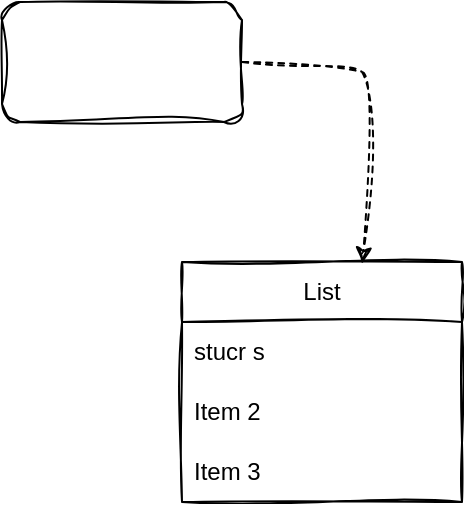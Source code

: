 <mxfile version="24.4.3" type="github" pages="3">
  <diagram name="第 1 页" id="lusD07U8qm4CnRnHMBhV">
    <mxGraphModel dx="954" dy="518" grid="1" gridSize="10" guides="1" tooltips="1" connect="1" arrows="1" fold="1" page="1" pageScale="1" pageWidth="827" pageHeight="1169" math="0" shadow="0">
      <root>
        <mxCell id="0" />
        <mxCell id="1" parent="0" />
        <mxCell id="HgZsM_6zQbQMxV9CHbU4-1" value="" style="rounded=1;whiteSpace=wrap;html=1;sketch=1;hachureGap=4;jiggle=2;curveFitting=1;" parent="1" vertex="1">
          <mxGeometry x="230" y="280" width="120" height="60" as="geometry" />
        </mxCell>
        <mxCell id="HgZsM_6zQbQMxV9CHbU4-2" value="" style="curved=1;endArrow=classic;html=1;rounded=0;sketch=1;hachureGap=4;jiggle=2;curveFitting=1;entryX=0.643;entryY=0.008;entryDx=0;entryDy=0;entryPerimeter=0;dashed=1;" parent="1" target="HgZsM_6zQbQMxV9CHbU4-31" edge="1">
          <mxGeometry width="50" height="50" relative="1" as="geometry">
            <mxPoint x="350" y="310" as="sourcePoint" />
            <mxPoint x="430" y="260" as="targetPoint" />
            <Array as="points">
              <mxPoint x="400" y="310" />
              <mxPoint x="420" y="320" />
            </Array>
          </mxGeometry>
        </mxCell>
        <mxCell id="HgZsM_6zQbQMxV9CHbU4-31" value="List" style="swimlane;fontStyle=0;childLayout=stackLayout;horizontal=1;startSize=30;horizontalStack=0;resizeParent=1;resizeParentMax=0;resizeLast=0;collapsible=1;marginBottom=0;whiteSpace=wrap;html=1;sketch=1;hachureGap=4;jiggle=2;curveFitting=1;" parent="1" vertex="1">
          <mxGeometry x="320" y="410" width="140" height="120" as="geometry" />
        </mxCell>
        <mxCell id="HgZsM_6zQbQMxV9CHbU4-32" value="stucr s" style="text;strokeColor=none;fillColor=none;align=left;verticalAlign=middle;spacingLeft=4;spacingRight=4;overflow=hidden;points=[[0,0.5],[1,0.5]];portConstraint=eastwest;rotatable=0;whiteSpace=wrap;html=1;" parent="HgZsM_6zQbQMxV9CHbU4-31" vertex="1">
          <mxGeometry y="30" width="140" height="30" as="geometry" />
        </mxCell>
        <mxCell id="HgZsM_6zQbQMxV9CHbU4-33" value="Item 2" style="text;strokeColor=none;fillColor=none;align=left;verticalAlign=middle;spacingLeft=4;spacingRight=4;overflow=hidden;points=[[0,0.5],[1,0.5]];portConstraint=eastwest;rotatable=0;whiteSpace=wrap;html=1;" parent="HgZsM_6zQbQMxV9CHbU4-31" vertex="1">
          <mxGeometry y="60" width="140" height="30" as="geometry" />
        </mxCell>
        <mxCell id="HgZsM_6zQbQMxV9CHbU4-34" value="Item 3" style="text;strokeColor=none;fillColor=none;align=left;verticalAlign=middle;spacingLeft=4;spacingRight=4;overflow=hidden;points=[[0,0.5],[1,0.5]];portConstraint=eastwest;rotatable=0;whiteSpace=wrap;html=1;" parent="HgZsM_6zQbQMxV9CHbU4-31" vertex="1">
          <mxGeometry y="90" width="140" height="30" as="geometry" />
        </mxCell>
      </root>
    </mxGraphModel>
  </diagram>
  <diagram id="jq6SIGFgMDeIeVyOXHnD" name="第 2 页" />
  <diagram id="UaPmwZCsvPBbYXTNr_Vi" name="ebpf">
    <mxGraphModel dx="1947" dy="1677" grid="0" gridSize="10" guides="1" tooltips="1" connect="1" arrows="1" fold="1" page="1" pageScale="1" pageWidth="827" pageHeight="1169" math="0" shadow="0">
      <root>
        <mxCell id="0" />
        <mxCell id="1" parent="0" />
        <mxCell id="xdMaiT-jXGN7BehSS-hr-2" value="cgroup_bpf_link_attach" style="text;html=1;align=center;verticalAlign=middle;resizable=0;points=[];autosize=1;strokeColor=#d79b00;fillColor=#ffe6cc;" vertex="1" parent="1">
          <mxGeometry x="20" y="191" width="142" height="26" as="geometry" />
        </mxCell>
        <mxCell id="xdMaiT-jXGN7BehSS-hr-8" value="&lt;div&gt;&amp;nbsp;cgroup_bpf_attach(struct cgroup *cgrp,&lt;/div&gt;&lt;div&gt;&lt;span style=&quot;white-space-collapse: collapse;&quot;&gt;&lt;span style=&quot;white-space-collapse: preserve;&quot;&gt;&#x9;&#x9;&#x9;&lt;/span&gt;&amp;nbsp; &amp;nbsp; &amp;nbsp;struct bpf_prog *prog, struct bpf_prog *replace_prog,&lt;/span&gt;&lt;/div&gt;&lt;div&gt;&lt;span style=&quot;white-space-collapse: collapse;&quot;&gt;&lt;span style=&quot;white-space-collapse: preserve;&quot;&gt;&#x9;&#x9;&#x9;&lt;/span&gt;&amp;nbsp; &amp;nbsp; &amp;nbsp;struct bpf_cgroup_link *link,&lt;/span&gt;&lt;/div&gt;&lt;div&gt;&lt;span style=&quot;white-space-collapse: collapse;&quot;&gt;&lt;span style=&quot;white-space-collapse: preserve;&quot;&gt;&#x9;&#x9;&#x9;&lt;/span&gt;&amp;nbsp; &amp;nbsp; &amp;nbsp;enum bpf_attach_type type,&lt;/span&gt;&lt;/div&gt;&lt;div&gt;&lt;span style=&quot;white-space-collapse: collapse;&quot;&gt;&lt;span style=&quot;white-space-collapse: preserve;&quot;&gt;&#x9;&#x9;&#x9;&lt;/span&gt;&amp;nbsp; &amp;nbsp; &amp;nbsp;u32 flags) {&lt;/span&gt;&lt;/div&gt;&lt;div&gt;&lt;span style=&quot;white-space-collapse: collapse;&quot;&gt;&lt;span style=&quot;white-space: pre;&quot;&gt;&#x9;&lt;/span&gt;&lt;br&gt;&lt;/span&gt;&lt;/div&gt;&lt;div&gt;&lt;span style=&quot;white-space-collapse: collapse;&quot;&gt;&lt;span style=&quot;white-space: pre;&quot;&gt;&#x9;&lt;/span&gt;// 通过btf_id 找到cgrpup attach type&lt;br&gt;&lt;/span&gt;&lt;span style=&quot;background-color: initial;&quot;&gt;&lt;span style=&quot;white-space: pre;&quot;&gt;&#x9;&lt;/span&gt;atype = bpf_cgroup_atype_find(type, new_prog-&amp;gt;aux-&amp;gt;attach_btf_id)&lt;/span&gt;&lt;/div&gt;&lt;div&gt;&lt;span style=&quot;background-color: initial;&quot;&gt;&lt;span style=&quot;white-space: pre;&quot;&gt;&#x9;&lt;/span&gt;// 通过type找到对应的progs&lt;br&gt;&lt;/span&gt;&lt;/div&gt;&lt;div&gt;&lt;span style=&quot;white-space: pre;&quot;&gt;&#x9;&lt;/span&gt;&lt;span style=&quot;background-color: initial;&quot;&gt;progs = &amp;amp;cgrp-&amp;gt;bpf.progs[atype];&lt;/span&gt;&lt;br&gt;&lt;/div&gt;&lt;div&gt;&lt;span style=&quot;background-color: initial;&quot;&gt;&lt;br&gt;&lt;/span&gt;&lt;/div&gt;&lt;div&gt;&lt;span style=&quot;background-color: initial;&quot;&gt;&lt;span style=&quot;white-space: pre;&quot;&gt;&#x9;&lt;/span&gt;&lt;br&gt;&lt;/span&gt;&lt;span style=&quot;background-color: initial;&quot;&gt;&lt;span style=&quot;white-space: pre;&quot;&gt;&#x9;&lt;/span&gt;pl-&amp;gt;prog = prog;&amp;nbsp;&lt;/span&gt;&lt;/div&gt;&lt;div&gt;&lt;span style=&quot;background-color: initial;&quot;&gt;&lt;span style=&quot;white-space: pre;&quot;&gt;&#x9;&lt;/span&gt;&amp;nbsp;pl-&amp;gt;link = link;&lt;/span&gt;&lt;/div&gt;&lt;div&gt;&lt;span style=&quot;background-color: initial;&quot;&gt;}&lt;/span&gt;&lt;/div&gt;" style="text;html=1;align=left;verticalAlign=middle;resizable=0;points=[];autosize=1;strokeColor=#b85450;fillColor=#f8cecc;" vertex="1" parent="1">
          <mxGeometry x="-58" y="292" width="410" height="228" as="geometry" />
        </mxCell>
        <mxCell id="xdMaiT-jXGN7BehSS-hr-9" style="edgeStyle=orthogonalEdgeStyle;rounded=0;orthogonalLoop=1;jettySize=auto;html=1;entryX=0.47;entryY=-0.077;entryDx=0;entryDy=0;entryPerimeter=0;" edge="1" parent="1" source="xdMaiT-jXGN7BehSS-hr-2" target="xdMaiT-jXGN7BehSS-hr-8">
          <mxGeometry relative="1" as="geometry" />
        </mxCell>
        <mxCell id="xdMaiT-jXGN7BehSS-hr-12" style="edgeStyle=orthogonalEdgeStyle;rounded=0;orthogonalLoop=1;jettySize=auto;html=1;" edge="1" parent="1" source="xdMaiT-jXGN7BehSS-hr-10" target="xdMaiT-jXGN7BehSS-hr-11">
          <mxGeometry relative="1" as="geometry" />
        </mxCell>
        <mxCell id="xdMaiT-jXGN7BehSS-hr-10" value="cgroup_bpf_prog_attach" style="text;html=1;align=center;verticalAlign=middle;resizable=0;points=[];autosize=1;strokeColor=#6c8ebf;fillColor=#dae8fc;" vertex="1" parent="1">
          <mxGeometry x="216" y="139" width="148" height="26" as="geometry" />
        </mxCell>
        <mxCell id="xdMaiT-jXGN7BehSS-hr-36" style="edgeStyle=orthogonalEdgeStyle;rounded=0;orthogonalLoop=1;jettySize=auto;html=1;" edge="1" parent="1" source="xdMaiT-jXGN7BehSS-hr-11">
          <mxGeometry relative="1" as="geometry">
            <mxPoint x="205.5" y="293.5" as="targetPoint" />
          </mxGeometry>
        </mxCell>
        <mxCell id="xdMaiT-jXGN7BehSS-hr-11" value="cgroup_bpf_attach" style="text;html=1;align=center;verticalAlign=middle;resizable=0;points=[];autosize=1;strokeColor=#b85450;fillColor=#f8cecc;" vertex="1" parent="1">
          <mxGeometry x="213" y="200" width="117" height="26" as="geometry" />
        </mxCell>
        <mxCell id="xdMaiT-jXGN7BehSS-hr-15" style="edgeStyle=orthogonalEdgeStyle;rounded=0;orthogonalLoop=1;jettySize=auto;html=1;" edge="1" parent="1" source="xdMaiT-jXGN7BehSS-hr-14" target="xdMaiT-jXGN7BehSS-hr-10">
          <mxGeometry relative="1" as="geometry" />
        </mxCell>
        <mxCell id="xdMaiT-jXGN7BehSS-hr-14" value="bpf_prog_attach" style="text;html=1;align=center;verticalAlign=middle;resizable=0;points=[];autosize=1;strokeColor=#d6b656;fillColor=#fff2cc;" vertex="1" parent="1">
          <mxGeometry x="237.5" y="86" width="105" height="26" as="geometry" />
        </mxCell>
        <mxCell id="xdMaiT-jXGN7BehSS-hr-17" style="edgeStyle=orthogonalEdgeStyle;rounded=0;orthogonalLoop=1;jettySize=auto;html=1;" edge="1" parent="1" source="xdMaiT-jXGN7BehSS-hr-16" target="xdMaiT-jXGN7BehSS-hr-14">
          <mxGeometry relative="1" as="geometry" />
        </mxCell>
        <mxCell id="xdMaiT-jXGN7BehSS-hr-16" value="__sys_bpf&lt;div&gt;case BPF_PROG_ATTACH:&lt;br&gt;&lt;/div&gt;" style="text;html=1;align=center;verticalAlign=middle;resizable=0;points=[];autosize=1;strokeColor=#d6b656;fillColor=#fff2cc;" vertex="1" parent="1">
          <mxGeometry x="257" y="12" width="168" height="41" as="geometry" />
        </mxCell>
        <mxCell id="xdMaiT-jXGN7BehSS-hr-18" value="link_create" style="text;html=1;align=center;verticalAlign=middle;resizable=0;points=[];autosize=1;strokeColor=#6c8ebf;fillColor=#dae8fc;" vertex="1" parent="1">
          <mxGeometry x="32" y="130" width="76" height="26" as="geometry" />
        </mxCell>
        <mxCell id="xdMaiT-jXGN7BehSS-hr-19" style="edgeStyle=orthogonalEdgeStyle;rounded=0;orthogonalLoop=1;jettySize=auto;html=1;entryX=0.352;entryY=-0.038;entryDx=0;entryDy=0;entryPerimeter=0;" edge="1" parent="1" source="xdMaiT-jXGN7BehSS-hr-18" target="xdMaiT-jXGN7BehSS-hr-2">
          <mxGeometry relative="1" as="geometry" />
        </mxCell>
        <mxCell id="xdMaiT-jXGN7BehSS-hr-21" style="edgeStyle=orthogonalEdgeStyle;rounded=0;orthogonalLoop=1;jettySize=auto;html=1;" edge="1" parent="1" source="xdMaiT-jXGN7BehSS-hr-20" target="xdMaiT-jXGN7BehSS-hr-18">
          <mxGeometry relative="1" as="geometry" />
        </mxCell>
        <mxCell id="xdMaiT-jXGN7BehSS-hr-20" value="__sys_bpf&lt;div&gt;case BPF_LINK_CREATE&lt;br&gt;&lt;/div&gt;" style="text;html=1;align=center;verticalAlign=middle;resizable=0;points=[];autosize=1;strokeColor=#82b366;fillColor=#d5e8d4;" vertex="1" parent="1">
          <mxGeometry x="-25" y="57" width="158" height="41" as="geometry" />
        </mxCell>
        <mxCell id="xdMaiT-jXGN7BehSS-hr-23" style="edgeStyle=orthogonalEdgeStyle;rounded=0;orthogonalLoop=1;jettySize=auto;html=1;" edge="1" parent="1" source="xdMaiT-jXGN7BehSS-hr-22" target="xdMaiT-jXGN7BehSS-hr-2">
          <mxGeometry relative="1" as="geometry" />
        </mxCell>
        <mxCell id="xdMaiT-jXGN7BehSS-hr-22" value="&lt;div&gt;case BPF_PROG_TYPE_CGROUP_SKB:&lt;/div&gt;&lt;div&gt;&lt;span style=&quot;white-space-collapse: collapse;&quot;&gt;&lt;span style=&quot;white-space-collapse: preserve;&quot;&gt;&#x9;&lt;/span&gt;case BPF_PROG_TYPE_CGROUP_SOCK:&lt;/span&gt;&lt;/div&gt;&lt;div&gt;&lt;span style=&quot;white-space-collapse: collapse;&quot;&gt;&lt;span style=&quot;white-space-collapse: preserve;&quot;&gt;&#x9;&lt;/span&gt;case BPF_PROG_TYPE_CGROUP_SOCK_ADDR:&lt;/span&gt;&lt;/div&gt;&lt;div&gt;&lt;span style=&quot;white-space-collapse: collapse;&quot;&gt;&lt;span style=&quot;white-space-collapse: preserve;&quot;&gt;&#x9;&lt;/span&gt;case BPF_PROG_TYPE_SOCK_OPS:&lt;/span&gt;&lt;/div&gt;&lt;div&gt;&lt;span style=&quot;white-space-collapse: collapse;&quot;&gt;&lt;span style=&quot;white-space-collapse: preserve;&quot;&gt;&#x9;&lt;/span&gt;case BPF_PROG_TYPE_CGROUP_DEVICE:&lt;/span&gt;&lt;/div&gt;&lt;div&gt;&lt;span style=&quot;white-space-collapse: collapse;&quot;&gt;&lt;span style=&quot;white-space-collapse: preserve;&quot;&gt;&#x9;&lt;/span&gt;case BPF_PROG_TYPE_CGROUP_SYSCTL:&lt;/span&gt;&lt;/div&gt;&lt;div&gt;&lt;span style=&quot;white-space-collapse: collapse;&quot;&gt;&lt;span style=&quot;white-space-collapse: preserve;&quot;&gt;&#x9;&lt;/span&gt;case BPF_PROG_TYPE_CGROUP_SOCKOPT:&lt;/span&gt;&lt;/div&gt;" style="text;html=1;align=left;verticalAlign=middle;resizable=0;points=[];autosize=1;strokeColor=#d79b00;fillColor=#ffe6cc;" vertex="1" parent="1">
          <mxGeometry x="-374" y="123" width="321" height="113" as="geometry" />
        </mxCell>
        <mxCell id="xdMaiT-jXGN7BehSS-hr-25" style="edgeStyle=orthogonalEdgeStyle;rounded=0;orthogonalLoop=1;jettySize=auto;html=1;" edge="1" parent="1" source="xdMaiT-jXGN7BehSS-hr-24" target="xdMaiT-jXGN7BehSS-hr-10">
          <mxGeometry relative="1" as="geometry" />
        </mxCell>
        <mxCell id="xdMaiT-jXGN7BehSS-hr-24" value="&lt;div&gt;case BPF_PROG_TYPE_CGROUP_DEVICE:&lt;/div&gt;&lt;div&gt;&lt;span style=&quot;white-space-collapse: collapse;&quot;&gt;&lt;span style=&quot;white-space-collapse: preserve;&quot;&gt;&#x9;&lt;/span&gt;case BPF_PROG_TYPE_CGROUP_SKB:&lt;/span&gt;&lt;/div&gt;&lt;div&gt;&lt;span style=&quot;white-space-collapse: collapse;&quot;&gt;&lt;span style=&quot;white-space-collapse: preserve;&quot;&gt;&#x9;&lt;/span&gt;case BPF_PROG_TYPE_CGROUP_SOCK:&lt;/span&gt;&lt;/div&gt;&lt;div&gt;&lt;span style=&quot;white-space-collapse: collapse;&quot;&gt;&lt;span style=&quot;white-space-collapse: preserve;&quot;&gt;&#x9;&lt;/span&gt;case BPF_PROG_TYPE_CGROUP_SOCK_ADDR:&lt;/span&gt;&lt;/div&gt;&lt;div&gt;&lt;span style=&quot;white-space-collapse: collapse;&quot;&gt;&lt;span style=&quot;white-space-collapse: preserve;&quot;&gt;&#x9;&lt;/span&gt;case BPF_PROG_TYPE_CGROUP_SOCKOPT:&lt;/span&gt;&lt;/div&gt;&lt;div&gt;&lt;span style=&quot;white-space-collapse: collapse;&quot;&gt;&lt;span style=&quot;white-space-collapse: preserve;&quot;&gt;&#x9;&lt;/span&gt;case BPF_PROG_TYPE_CGROUP_SYSCTL:&lt;/span&gt;&lt;/div&gt;&lt;div&gt;&lt;span style=&quot;white-space-collapse: collapse;&quot;&gt;&lt;span style=&quot;white-space-collapse: preserve;&quot;&gt;&#x9;&lt;/span&gt;case BPF_PROG_TYPE_SOCK_OPS:&lt;/span&gt;&lt;/div&gt;&lt;div&gt;&lt;span style=&quot;white-space-collapse: collapse;&quot;&gt;&lt;span style=&quot;white-space-collapse: preserve;&quot;&gt;&#x9;&lt;/span&gt;case BPF_PROG_TYPE_LSM:&lt;/span&gt;&lt;/div&gt;" style="text;html=1;align=left;verticalAlign=middle;resizable=0;points=[];autosize=1;strokeColor=#82b366;fillColor=#d5e8d4;" vertex="1" parent="1">
          <mxGeometry x="414" y="76" width="321" height="127" as="geometry" />
        </mxCell>
        <mxCell id="xdMaiT-jXGN7BehSS-hr-28" style="edgeStyle=orthogonalEdgeStyle;rounded=0;orthogonalLoop=1;jettySize=auto;html=1;" edge="1" parent="1" source="xdMaiT-jXGN7BehSS-hr-26" target="xdMaiT-jXGN7BehSS-hr-27">
          <mxGeometry relative="1" as="geometry" />
        </mxCell>
        <mxCell id="xdMaiT-jXGN7BehSS-hr-26" value="&lt;b&gt;struct cgroup &lt;/b&gt;{&lt;div&gt;// used to store eBPF prograsm&lt;/div&gt;&lt;div&gt;struct cgroup_btf bpf;&lt;/div&gt;&lt;div&gt;}&lt;/div&gt;" style="text;html=1;align=left;verticalAlign=middle;resizable=0;points=[];autosize=1;strokeColor=#d6b656;fillColor=#fff2cc;" vertex="1" parent="1">
          <mxGeometry x="-169" y="-136" width="185" height="70" as="geometry" />
        </mxCell>
        <mxCell id="xdMaiT-jXGN7BehSS-hr-27" value="&lt;div&gt;&lt;b&gt;struct cgroup_bpf&lt;/b&gt; {&lt;/div&gt;&lt;div&gt;&lt;span style=&quot;white-space-collapse: collapse;&quot;&gt;&lt;span style=&quot;white-space-collapse: preserve;&quot;&gt;&#x9;&lt;/span&gt;/* array of effective progs in this cgroup */&lt;/span&gt;&lt;/div&gt;&lt;div&gt;&lt;span style=&quot;white-space-collapse: collapse;&quot;&gt;&lt;span style=&quot;white-space: pre;&quot;&gt;&#x9;&lt;/span&gt;// 存放eBPF prog&lt;br&gt;&lt;/span&gt;&lt;/div&gt;&lt;div&gt;&lt;span style=&quot;white-space-collapse: collapse;&quot;&gt;&lt;span style=&quot;white-space-collapse: preserve;&quot;&gt;&#x9;&lt;/span&gt;struct bpf_prog_array __rcu *effective[MAX_CGROUP_BPF_ATTACH_TYPE];&lt;/span&gt;&lt;/div&gt;&lt;div&gt;&lt;br&gt;&lt;/div&gt;&lt;div&gt;&lt;span style=&quot;white-space-collapse: collapse;&quot;&gt;&lt;span style=&quot;white-space-collapse: preserve;&quot;&gt;&#x9;&lt;/span&gt;/* attached progs to this cgroup and attach flags&lt;/span&gt;&lt;/div&gt;&lt;div&gt;&lt;span style=&quot;white-space-collapse: collapse;&quot;&gt;&lt;span style=&quot;white-space-collapse: preserve;&quot;&gt;&#x9;&lt;/span&gt; * when flags == 0 or BPF_F_ALLOW_OVERRIDE the progs list will&lt;/span&gt;&lt;/div&gt;&lt;div&gt;&lt;span style=&quot;white-space-collapse: collapse;&quot;&gt;&lt;span style=&quot;white-space-collapse: preserve;&quot;&gt;&#x9;&lt;/span&gt; * have either zero or one element&lt;/span&gt;&lt;/div&gt;&lt;div&gt;&lt;span style=&quot;white-space-collapse: collapse;&quot;&gt;&lt;span style=&quot;white-space-collapse: preserve;&quot;&gt;&#x9;&lt;/span&gt; * when BPF_F_ALLOW_MULTI the list can have up to BPF_CGROUP_MAX_PROGS&lt;/span&gt;&lt;/div&gt;&lt;div&gt;&lt;span style=&quot;white-space-collapse: collapse;&quot;&gt;&lt;span style=&quot;white-space-collapse: preserve;&quot;&gt;&#x9;&lt;/span&gt; */&lt;/span&gt;&lt;/div&gt;&lt;div&gt;&lt;span style=&quot;white-space-collapse: collapse;&quot;&gt;&lt;span style=&quot;white-space-collapse: preserve;&quot;&gt;&#x9;&lt;/span&gt;&lt;font color=&quot;#ea1035&quot;&gt;struct hlist_head progs[MAX_CGROUP_BPF_ATTACH_TYPE];&lt;/font&gt;&lt;/span&gt;&lt;/div&gt;&lt;div&gt;&lt;span style=&quot;white-space-collapse: collapse;&quot;&gt;&lt;span style=&quot;white-space-collapse: preserve;&quot;&gt;&#x9;&lt;/span&gt;u8 flags[MAX_CGROUP_BPF_ATTACH_TYPE];&lt;/span&gt;&lt;/div&gt;&lt;div&gt;&lt;br&gt;&lt;/div&gt;&lt;div&gt;&lt;span style=&quot;white-space-collapse: collapse;&quot;&gt;&lt;span style=&quot;white-space-collapse: preserve;&quot;&gt;&#x9;&lt;/span&gt;/* list of cgroup shared storages */&lt;/span&gt;&lt;/div&gt;&lt;div&gt;&lt;span style=&quot;white-space-collapse: collapse;&quot;&gt;&lt;span style=&quot;white-space-collapse: preserve;&quot;&gt;&#x9;&lt;/span&gt;struct list_head storages;&lt;/span&gt;&lt;/div&gt;&lt;div&gt;&lt;br&gt;&lt;/div&gt;&lt;div&gt;&lt;span style=&quot;white-space-collapse: collapse;&quot;&gt;&lt;span style=&quot;white-space-collapse: preserve;&quot;&gt;&#x9;&lt;/span&gt;/* temp storage for effective prog array used by prog_attach/detach */&lt;/span&gt;&lt;/div&gt;&lt;div&gt;&lt;span style=&quot;white-space-collapse: collapse;&quot;&gt;&lt;span style=&quot;white-space-collapse: preserve;&quot;&gt;&#x9;&lt;/span&gt;struct bpf_prog_array *inactive;&lt;/span&gt;&lt;/div&gt;&lt;div&gt;&lt;br&gt;&lt;/div&gt;&lt;div&gt;&lt;span style=&quot;white-space-collapse: collapse;&quot;&gt;&lt;span style=&quot;white-space-collapse: preserve;&quot;&gt;&#x9;&lt;/span&gt;/* reference counter used to detach bpf programs after cgroup removal */&lt;/span&gt;&lt;/div&gt;&lt;div&gt;&lt;span style=&quot;white-space-collapse: collapse;&quot;&gt;&lt;span style=&quot;white-space-collapse: preserve;&quot;&gt;&#x9;&lt;/span&gt;struct percpu_ref refcnt;&lt;/span&gt;&lt;/div&gt;&lt;div&gt;&lt;br&gt;&lt;/div&gt;&lt;div&gt;&lt;span style=&quot;white-space-collapse: collapse;&quot;&gt;&lt;span style=&quot;white-space-collapse: preserve;&quot;&gt;&#x9;&lt;/span&gt;/* cgroup_bpf is released using a work queue */&lt;/span&gt;&lt;/div&gt;&lt;div&gt;&lt;span style=&quot;white-space-collapse: collapse;&quot;&gt;&lt;span style=&quot;white-space-collapse: preserve;&quot;&gt;&#x9;&lt;/span&gt;struct work_struct release_work;&lt;/span&gt;&lt;/div&gt;&lt;div&gt;};&lt;/div&gt;" style="text;html=1;align=left;verticalAlign=middle;resizable=0;points=[];autosize=1;strokeColor=#82b366;fillColor=#d5e8d4;" vertex="1" parent="1">
          <mxGeometry x="-785" y="-357" width="505" height="372" as="geometry" />
        </mxCell>
        <mxCell id="xdMaiT-jXGN7BehSS-hr-29" value="一个cgroup中可以拥有多个eBPF prog，这些prog都放在struct bpf_prog_array中" style="text;html=1;align=center;verticalAlign=middle;resizable=0;points=[];autosize=1;strokeColor=none;fillColor=none;" vertex="1" parent="1">
          <mxGeometry x="-758" y="-396" width="442" height="26" as="geometry" />
        </mxCell>
        <mxCell id="xdMaiT-jXGN7BehSS-hr-38" style="edgeStyle=orthogonalEdgeStyle;rounded=0;orthogonalLoop=1;jettySize=auto;html=1;" edge="1" parent="1" source="xdMaiT-jXGN7BehSS-hr-31" target="xdMaiT-jXGN7BehSS-hr-37">
          <mxGeometry relative="1" as="geometry" />
        </mxCell>
        <mxCell id="xdMaiT-jXGN7BehSS-hr-31" value="&lt;div&gt;&lt;b&gt;struct bpf_prog_list&lt;/b&gt; {&lt;/div&gt;&lt;div&gt;&lt;span style=&quot;white-space-collapse: collapse;&quot;&gt;&lt;span style=&quot;white-space-collapse: preserve;&quot;&gt;&#x9;&lt;/span&gt;&lt;font color=&quot;#ff1241&quot;&gt;struct hlist_node node&lt;/font&gt;;&lt;/span&gt;&lt;/div&gt;&lt;div&gt;&lt;span style=&quot;white-space-collapse: collapse;&quot;&gt;&lt;span style=&quot;white-space-collapse: preserve;&quot;&gt;&#x9;&lt;/span&gt;struct bpf_prog *prog;&lt;/span&gt;&lt;/div&gt;&lt;div&gt;&lt;span style=&quot;white-space-collapse: collapse;&quot;&gt;&lt;span style=&quot;white-space-collapse: preserve;&quot;&gt;&#x9;&lt;/span&gt;struct bpf_cgroup_link *link;&lt;/span&gt;&lt;/div&gt;&lt;div&gt;&lt;span style=&quot;white-space-collapse: collapse;&quot;&gt;&lt;span style=&quot;white-space-collapse: preserve;&quot;&gt;&#x9;&lt;/span&gt;struct bpf_cgroup_storage *storage[MAX_BPF_CGROUP_STORAGE_TYPE];&lt;/span&gt;&lt;/div&gt;&lt;div&gt;};&lt;/div&gt;" style="text;html=1;align=left;verticalAlign=middle;resizable=0;points=[];autosize=1;strokeColor=#d6b656;fillColor=#fff2cc;" vertex="1" parent="1">
          <mxGeometry x="-146" y="-377" width="461" height="98" as="geometry" />
        </mxCell>
        <mxCell id="xdMaiT-jXGN7BehSS-hr-35" style="edgeStyle=orthogonalEdgeStyle;rounded=0;orthogonalLoop=1;jettySize=auto;html=1;entryX=0.997;entryY=0.406;entryDx=0;entryDy=0;entryPerimeter=0;" edge="1" parent="1" source="xdMaiT-jXGN7BehSS-hr-31" target="xdMaiT-jXGN7BehSS-hr-27">
          <mxGeometry relative="1" as="geometry">
            <Array as="points">
              <mxPoint x="-208" y="-348" />
              <mxPoint x="-208" y="-206" />
            </Array>
          </mxGeometry>
        </mxCell>
        <mxCell id="xdMaiT-jXGN7BehSS-hr-37" value="&lt;div&gt;&lt;b&gt;struct bpf_cgroup_storage&lt;/b&gt; {&lt;/div&gt;&lt;div&gt;&lt;span style=&quot;white-space-collapse: collapse;&quot;&gt;&lt;span style=&quot;white-space-collapse: preserve;&quot;&gt;&#x9;&lt;/span&gt;union {&lt;/span&gt;&lt;/div&gt;&lt;div&gt;&lt;span style=&quot;white-space-collapse: collapse;&quot;&gt;&lt;span style=&quot;white-space-collapse: preserve;&quot;&gt;&#x9;&#x9;&lt;/span&gt;struct bpf_storage_buffer *buf;&lt;/span&gt;&lt;/div&gt;&lt;div&gt;&lt;span style=&quot;white-space-collapse: collapse;&quot;&gt;&lt;span style=&quot;white-space-collapse: preserve;&quot;&gt;&#x9;&#x9;&lt;/span&gt;void __percpu *percpu_buf;&lt;/span&gt;&lt;/div&gt;&lt;div&gt;&lt;span style=&quot;white-space-collapse: collapse;&quot;&gt;&lt;span style=&quot;white-space-collapse: preserve;&quot;&gt;&#x9;&lt;/span&gt;};&lt;/span&gt;&lt;/div&gt;&lt;div&gt;&lt;span style=&quot;white-space-collapse: collapse;&quot;&gt;&lt;span style=&quot;white-space-collapse: preserve;&quot;&gt;&#x9;&lt;/span&gt;struct bpf_cgroup_storage_map *map;&lt;/span&gt;&lt;/div&gt;&lt;div&gt;&lt;span style=&quot;white-space-collapse: collapse;&quot;&gt;&lt;span style=&quot;white-space-collapse: preserve;&quot;&gt;&#x9;&lt;/span&gt;struct bpf_cgroup_storage_key key;&lt;/span&gt;&lt;/div&gt;&lt;div style=&quot;&quot;&gt;&lt;span style=&quot;white-space-collapse: collapse;&quot;&gt;&lt;span style=&quot;white-space-collapse: preserve;&quot;&gt;&#x9;&lt;/span&gt;struct list_head list_map;&lt;/span&gt;&lt;/div&gt;&lt;div&gt;&lt;span style=&quot;white-space-collapse: collapse;&quot;&gt;&lt;span style=&quot;white-space-collapse: preserve;&quot;&gt;&#x9;&lt;/span&gt;struct list_head list_cg;&lt;/span&gt;&lt;/div&gt;&lt;div&gt;&lt;span style=&quot;white-space-collapse: collapse;&quot;&gt;&lt;span style=&quot;white-space-collapse: preserve;&quot;&gt;&#x9;&lt;/span&gt;struct rb_node node;&lt;/span&gt;&lt;/div&gt;&lt;div&gt;&lt;span style=&quot;white-space-collapse: collapse;&quot;&gt;&lt;span style=&quot;white-space-collapse: preserve;&quot;&gt;&#x9;&lt;/span&gt;struct rcu_head rcu;&lt;/span&gt;&lt;/div&gt;&lt;div&gt;};&lt;/div&gt;" style="text;html=1;align=left;verticalAlign=middle;resizable=0;points=[];autosize=1;strokeColor=#d79b00;fillColor=#ffe6cc;" vertex="1" parent="1">
          <mxGeometry x="45" y="-668" width="249" height="185" as="geometry" />
        </mxCell>
        <mxCell id="xdMaiT-jXGN7BehSS-hr-39" value="存放数据的map" style="text;html=1;align=center;verticalAlign=middle;resizable=0;points=[];autosize=1;strokeColor=none;fillColor=none;" vertex="1" parent="1">
          <mxGeometry x="103" y="-705" width="101" height="26" as="geometry" />
        </mxCell>
        <mxCell id="xdMaiT-jXGN7BehSS-hr-40" value="&lt;div&gt;#define BPF_CGROUP_RUN_SK_PROG(sk, atype)&lt;span style=&quot;white-space-collapse: preserve;&quot;&gt;&#x9;&#x9;&#x9;&#x9;&lt;/span&gt;&amp;nbsp; &amp;nbsp; &amp;nbsp; &amp;nbsp;\&lt;/div&gt;&lt;div&gt;({&lt;span style=&quot;white-space-collapse: preserve;&quot;&gt;&#x9;&#x9;&#x9;&#x9;&#x9;&#x9;&#x9;&#x9;&#x9;&lt;/span&gt;&amp;nbsp; &amp;nbsp; &amp;nbsp; &amp;nbsp;\&lt;/div&gt;&lt;div&gt;&lt;span style=&quot;white-space-collapse: collapse;&quot;&gt;&lt;span style=&quot;white-space-collapse: preserve;&quot;&gt;&#x9;&lt;/span&gt;int __ret = 0;&lt;span style=&quot;white-space-collapse: preserve;&quot;&gt;&#x9;&#x9;&#x9;&#x9;&#x9;&#x9;&#x9;&lt;/span&gt;&amp;nbsp; &amp;nbsp; &amp;nbsp; &amp;nbsp;\&lt;/span&gt;&lt;/div&gt;&lt;div&gt;&lt;span style=&quot;white-space-collapse: collapse;&quot;&gt;&lt;span style=&quot;white-space-collapse: preserve;&quot;&gt;&#x9;&lt;/span&gt;if (cgroup_bpf_enabled(atype)) {&lt;span style=&quot;white-space-collapse: preserve;&quot;&gt;&#x9;&#x9;&#x9;&#x9;&#x9;&lt;/span&gt;&amp;nbsp; &amp;nbsp; &amp;nbsp; &amp;nbsp;\&lt;/span&gt;&lt;/div&gt;&lt;div&gt;&lt;span style=&quot;white-space-collapse: collapse;&quot;&gt;&lt;span style=&quot;white-space-collapse: preserve;&quot;&gt;&#x9;&#x9;&lt;/span&gt;__ret = __cgroup_bpf_run_filter_sk(sk, atype);&lt;span style=&quot;white-space-collapse: preserve;&quot;&gt;&#x9;&#x9;&lt;/span&gt;&amp;nbsp; &amp;nbsp; &amp;nbsp; &amp;nbsp;\&lt;/span&gt;&lt;/div&gt;&lt;div&gt;&lt;span style=&quot;white-space-collapse: collapse;&quot;&gt;&lt;span style=&quot;white-space-collapse: preserve;&quot;&gt;&#x9;&lt;/span&gt;}&lt;span style=&quot;white-space-collapse: preserve;&quot;&gt;&#x9;&#x9;&#x9;&#x9;&#x9;&#x9;&#x9;&#x9;&lt;/span&gt;&amp;nbsp; &amp;nbsp; &amp;nbsp; &amp;nbsp;\&lt;/span&gt;&lt;/div&gt;&lt;div&gt;&lt;span style=&quot;white-space-collapse: collapse;&quot;&gt;&lt;span style=&quot;white-space-collapse: preserve;&quot;&gt;&#x9;&lt;/span&gt;__ret;&lt;span style=&quot;white-space-collapse: preserve;&quot;&gt;&#x9;&#x9;&#x9;&#x9;&#x9;&#x9;&#x9;&#x9;&lt;/span&gt;&amp;nbsp; &amp;nbsp; &amp;nbsp; &amp;nbsp;\&lt;/span&gt;&lt;/div&gt;&lt;div&gt;})&lt;/div&gt;" style="text;html=1;align=left;verticalAlign=middle;resizable=0;points=[];autosize=1;strokeColor=#9673a6;fillColor=#e1d5e7;" vertex="1" parent="1">
          <mxGeometry x="562" y="308" width="418" height="127" as="geometry" />
        </mxCell>
        <mxCell id="xdMaiT-jXGN7BehSS-hr-41" value="&lt;div&gt;bpf_prog_run_array_cg(const struct cgroup_bpf *cgrp,&lt;/div&gt;&lt;div&gt;&lt;span style=&quot;white-space-collapse: collapse;&quot;&gt;&lt;span style=&quot;white-space-collapse: preserve;&quot;&gt;&#x9;&#x9;&lt;/span&gt;&amp;nbsp; &amp;nbsp; &amp;nbsp; enum cgroup_bpf_attach_type atype,&lt;/span&gt;&lt;/div&gt;&lt;div&gt;&lt;span style=&quot;white-space-collapse: collapse;&quot;&gt;&lt;span style=&quot;white-space-collapse: preserve;&quot;&gt;&#x9;&#x9;&lt;/span&gt;&amp;nbsp; &amp;nbsp; &amp;nbsp; const void *ctx, bpf_prog_run_fn run_prog,&lt;/span&gt;&lt;/div&gt;&lt;div&gt;&lt;span style=&quot;white-space-collapse: collapse;&quot;&gt;&lt;span style=&quot;white-space-collapse: preserve;&quot;&gt;&#x9;&#x9;&lt;/span&gt;&amp;nbsp; &amp;nbsp; &amp;nbsp; int retval, u32 *ret_flags) {&lt;/span&gt;&lt;/div&gt;&lt;div&gt;&lt;span style=&quot;white-space-collapse: collapse;&quot;&gt;&lt;br&gt;&lt;/span&gt;&lt;/div&gt;&lt;div&gt;&lt;span style=&quot;white-space: pre;&quot;&gt;&#x9;&lt;/span&gt;while ((prog = READ_ONCE(item-&amp;gt;prog))) {&lt;/div&gt;&lt;div&gt;&lt;span style=&quot;white-space-collapse: collapse;&quot;&gt;&lt;span style=&quot;white-space-collapse: preserve;&quot;&gt;&#x9;&#x9;&lt;/span&gt;run_ctx.prog_item = item;&lt;/span&gt;&lt;/div&gt;&lt;div&gt;&lt;span style=&quot;white-space-collapse: collapse;&quot;&gt;&lt;span style=&quot;white-space: pre;&quot;&gt;&#x9;&lt;/span&gt;&lt;span style=&quot;white-space: pre;&quot;&gt;&#x9;&lt;/span&gt;// 真正执行eBPF prog的地方&lt;br&gt;&lt;/span&gt;&lt;/div&gt;&lt;div&gt;&lt;span style=&quot;white-space-collapse: collapse;&quot;&gt;&lt;span style=&quot;white-space-collapse: preserve;&quot;&gt;&#x9;&#x9;&lt;/span&gt;&lt;font color=&quot;#ff1726&quot;&gt;func_ret = run_prog(prog, ctx);&lt;/font&gt;&lt;/span&gt;&lt;/div&gt;&lt;div&gt;&lt;span style=&quot;white-space-collapse: collapse;&quot;&gt;&lt;span style=&quot;white-space-collapse: preserve;&quot;&gt;&#x9;&#x9;&lt;/span&gt;if (ret_flags) {&lt;/span&gt;&lt;/div&gt;&lt;div&gt;&lt;span style=&quot;white-space-collapse: collapse;&quot;&gt;&lt;span style=&quot;white-space-collapse: preserve;&quot;&gt;&#x9;&#x9;&#x9;&lt;/span&gt;*(ret_flags) |= (func_ret &amp;gt;&amp;gt; 1);&lt;/span&gt;&lt;/div&gt;&lt;div&gt;&lt;span style=&quot;white-space-collapse: collapse;&quot;&gt;&lt;span style=&quot;white-space-collapse: preserve;&quot;&gt;&#x9;&#x9;&#x9;&lt;/span&gt;func_ret &amp;amp;= 1;&lt;/span&gt;&lt;/div&gt;&lt;div&gt;&lt;span style=&quot;white-space-collapse: collapse;&quot;&gt;&lt;span style=&quot;white-space-collapse: preserve;&quot;&gt;&#x9;&#x9;&lt;/span&gt;}&lt;/span&gt;&lt;/div&gt;&lt;div&gt;&lt;span style=&quot;white-space-collapse: collapse;&quot;&gt;&lt;span style=&quot;white-space-collapse: preserve;&quot;&gt;&#x9;&#x9;&lt;/span&gt;if (!func_ret &amp;amp;&amp;amp; !IS_ERR_VALUE((long)run_ctx.retval))&lt;/span&gt;&lt;/div&gt;&lt;div&gt;&lt;span style=&quot;white-space-collapse: collapse;&quot;&gt;&lt;span style=&quot;white-space-collapse: preserve;&quot;&gt;&#x9;&#x9;&#x9;&lt;/span&gt;run_ctx.retval = -EPERM;&lt;/span&gt;&lt;/div&gt;&lt;div&gt;&lt;span style=&quot;white-space-collapse: collapse;&quot;&gt;&lt;span style=&quot;white-space-collapse: preserve;&quot;&gt;&#x9;&#x9;&lt;/span&gt;item++;&lt;/span&gt;&lt;/div&gt;&lt;div style=&quot;&quot;&gt;&lt;span style=&quot;white-space-collapse: collapse;&quot;&gt;&lt;span style=&quot;background-color: initial; white-space-collapse: preserve;&quot;&gt;&#x9;&lt;/span&gt;&lt;span style=&quot;background-color: initial;&quot;&gt;}&lt;/span&gt;&lt;span style=&quot;white-space: pre;&quot;&gt;&#x9;&lt;/span&gt;&lt;br&gt;&lt;/span&gt;&lt;/div&gt;&lt;div&gt;&lt;span style=&quot;white-space-collapse: collapse;&quot;&gt;}&lt;/span&gt;&lt;/div&gt;" style="text;html=1;align=left;verticalAlign=middle;resizable=0;points=[];autosize=1;strokeColor=#82b366;fillColor=#d5e8d4;" vertex="1" parent="1">
          <mxGeometry x="577" y="478" width="361" height="271" as="geometry" />
        </mxCell>
        <mxCell id="xdMaiT-jXGN7BehSS-hr-42" style="edgeStyle=orthogonalEdgeStyle;rounded=0;orthogonalLoop=1;jettySize=auto;html=1;entryX=0.561;entryY=-0.021;entryDx=0;entryDy=0;entryPerimeter=0;" edge="1" parent="1" source="xdMaiT-jXGN7BehSS-hr-40" target="xdMaiT-jXGN7BehSS-hr-41">
          <mxGeometry relative="1" as="geometry" />
        </mxCell>
      </root>
    </mxGraphModel>
  </diagram>
</mxfile>
